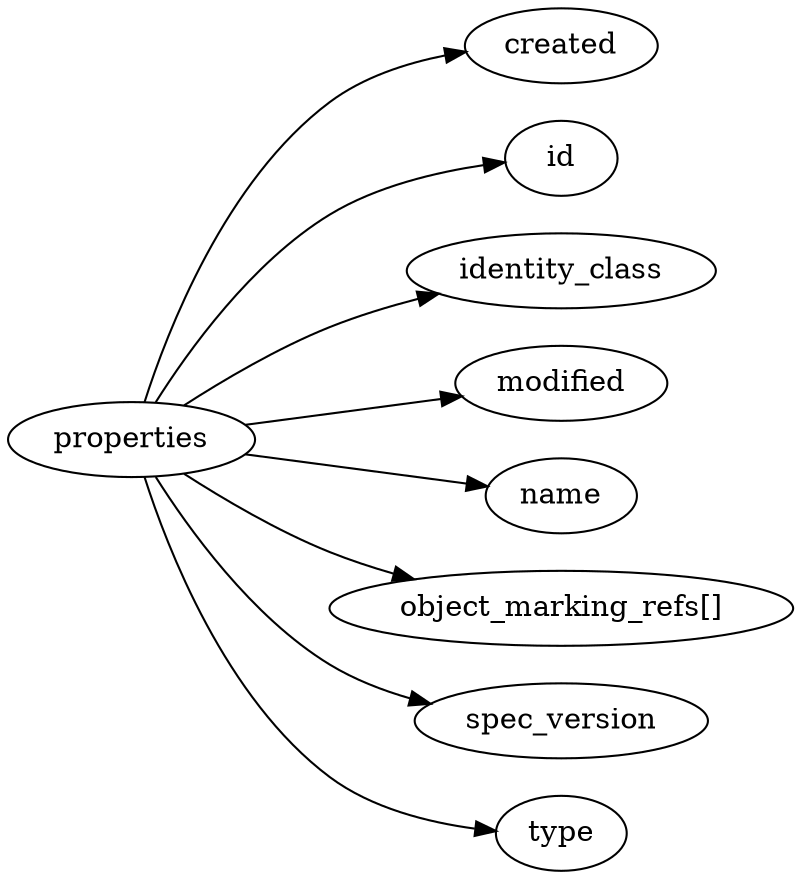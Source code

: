 digraph {
    graph [rankdir=LR]
    "created" [label="created"]
    "id" [label="id"]
    "identity_class" [label="identity_class"]
    "modified" [label="modified"]
    "name" [label="name"]
    "object_marking_refs" [label="object_marking_refs[]"]
    "spec_version" [label="spec_version"]
    "type" [label="type"]
    "properties" -> "created"
    "properties" -> "id"
    "properties" -> "identity_class"
    "properties" -> "modified"
    "properties" -> "name"
    "properties" -> "object_marking_refs"
    "properties" -> "spec_version"
    "properties" -> "type"
}
